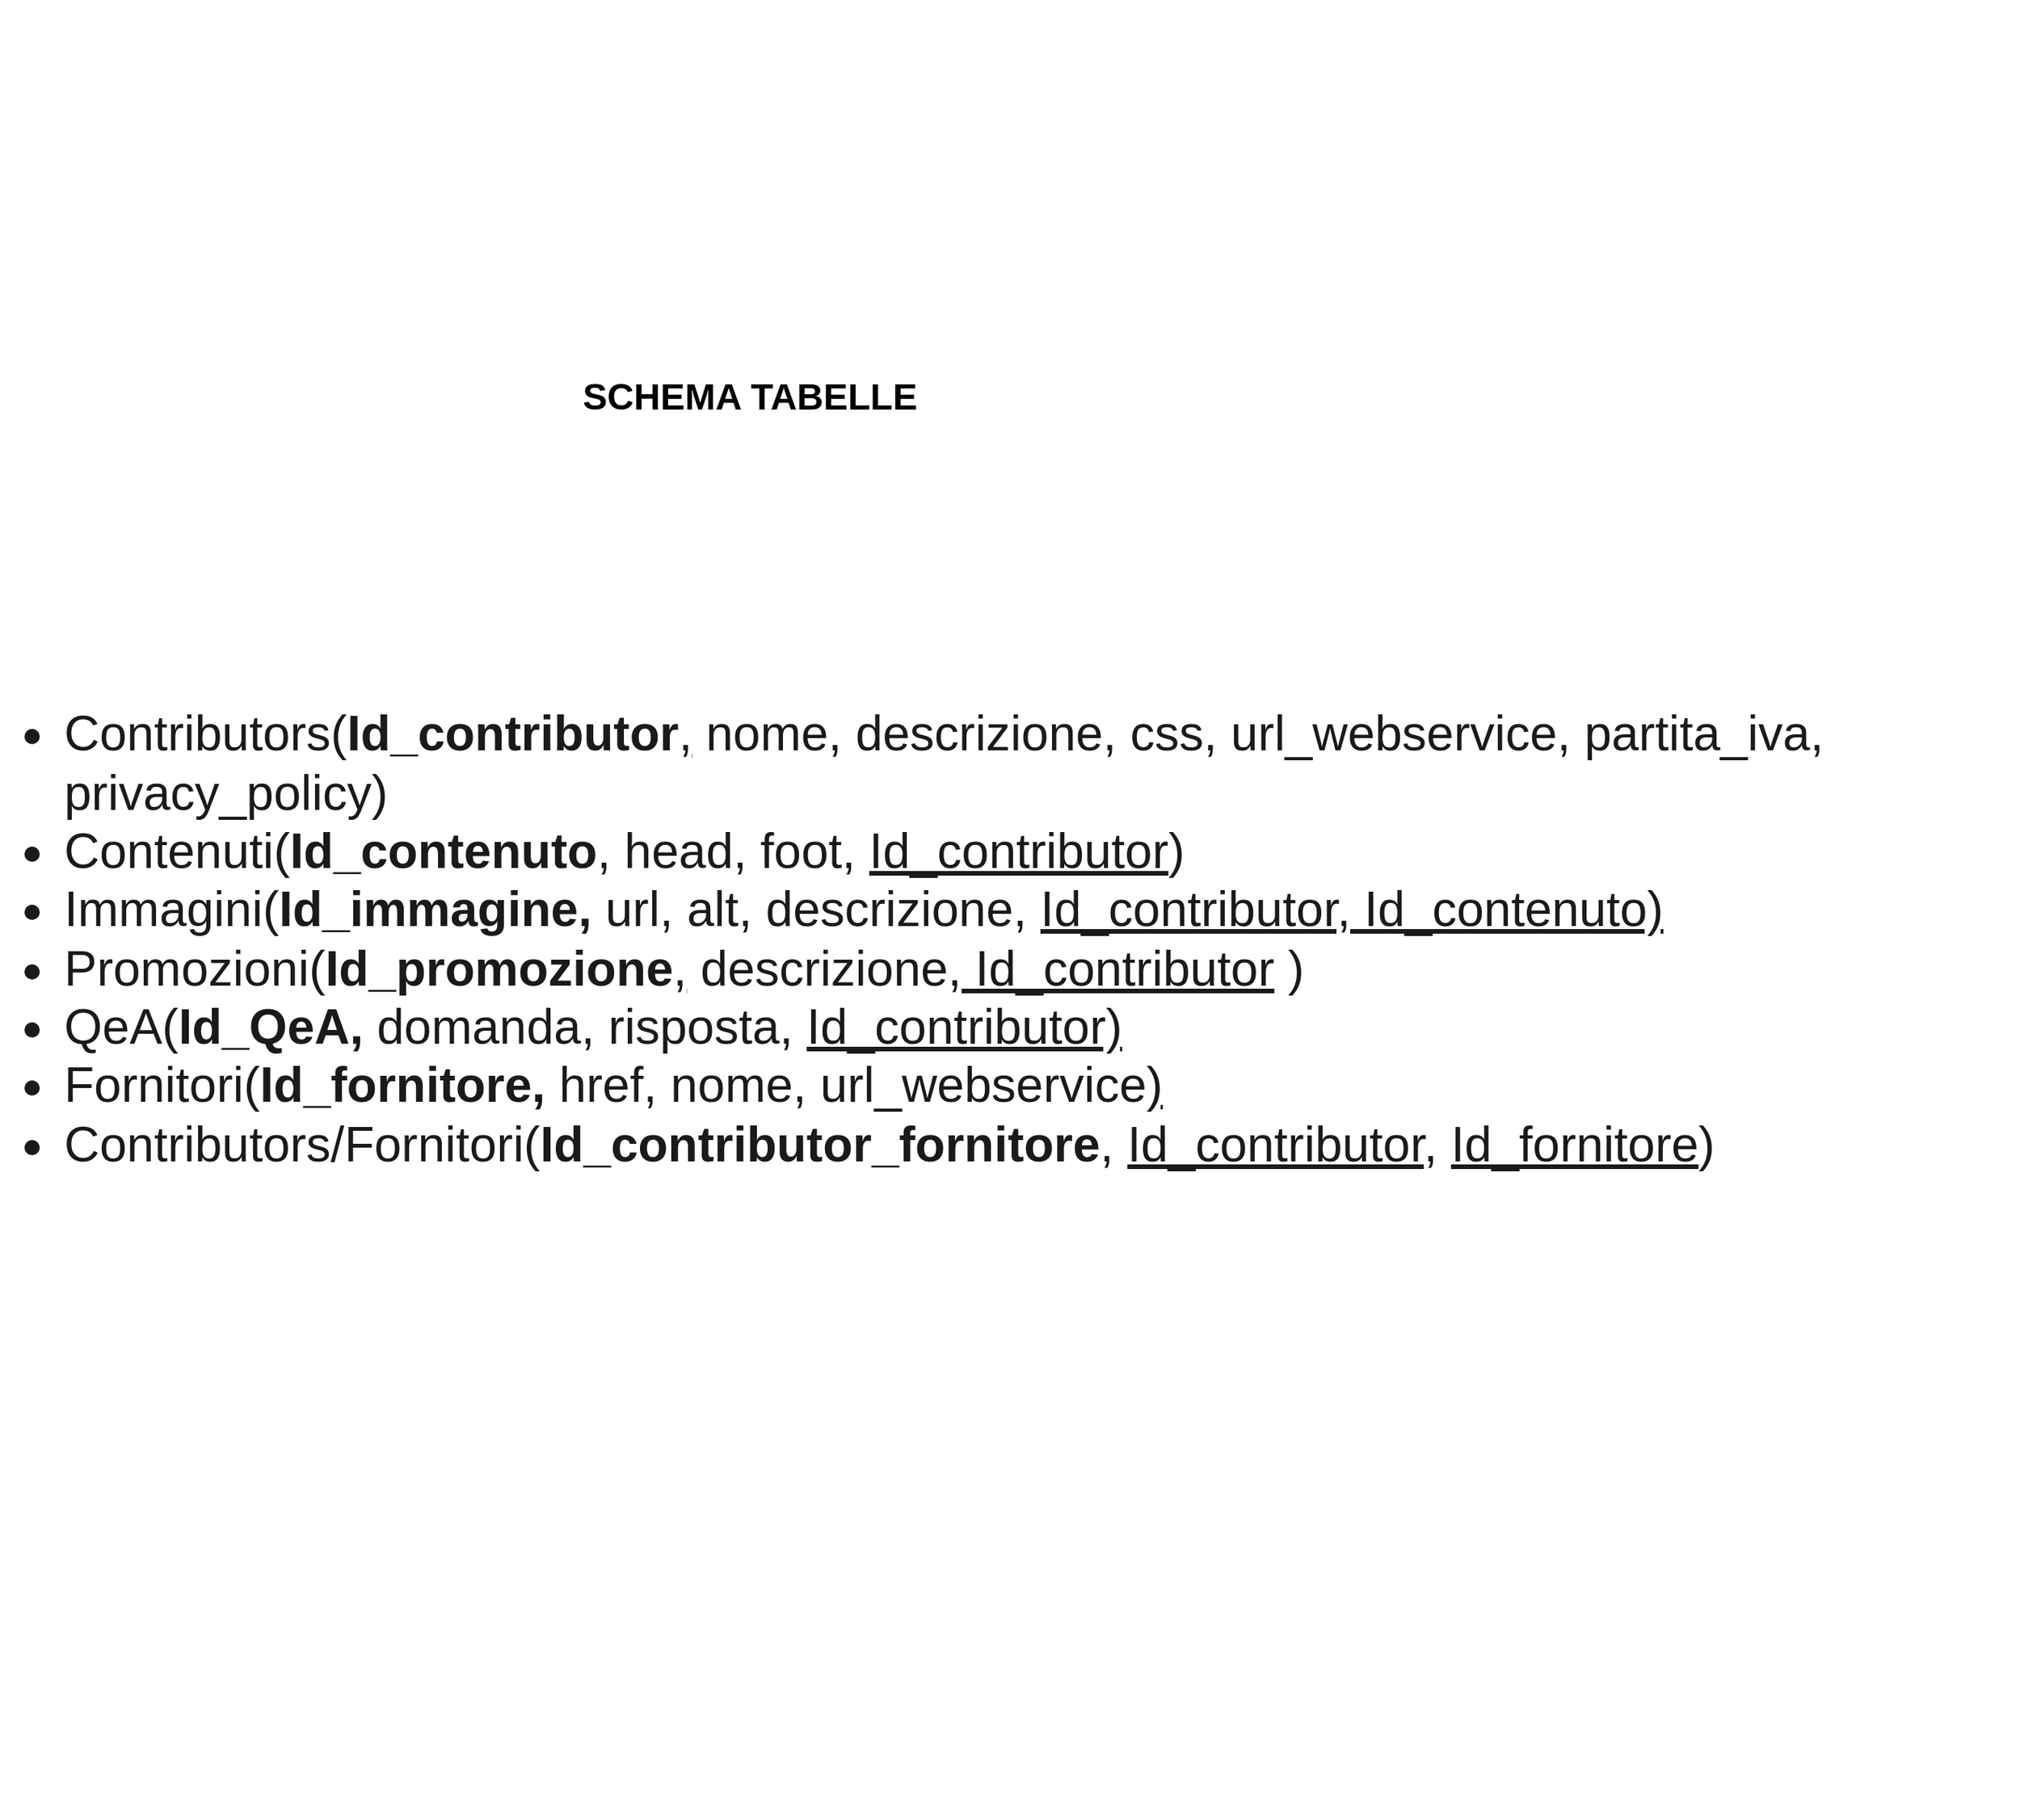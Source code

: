 <mxfile version="14.7.0" type="github">
  <diagram id="9KTdAFgDJ_vjZ0cEy5rP" name="Page-1">
    <mxGraphModel dx="1577" dy="928" grid="1" gridSize="10" guides="1" tooltips="1" connect="1" arrows="1" fold="1" page="1" pageScale="1" pageWidth="3300" pageHeight="4681" math="0" shadow="0">
      <root>
        <mxCell id="0" />
        <mxCell id="1" parent="0" />
        <mxCell id="NzD18jO2ASg_sLe6eNkF-1" value="&lt;div&gt;&lt;br&gt;&lt;/div&gt;&lt;ul style=&quot;font-size: 32px&quot;&gt;&lt;li style=&quot;font-size: 32px&quot;&gt;Contributors(&lt;b&gt;Id_contributor&lt;/b&gt;&lt;u&gt;,&lt;/u&gt;&amp;nbsp;nome, descrizione, css, url_webservice, partita_iva, privacy_policy)&lt;/li&gt;&lt;li&gt;Contenuti(&lt;b&gt;Id_contenuto&lt;/b&gt;&lt;u&gt;,&lt;/u&gt;&amp;nbsp;head, foot,&amp;nbsp;&lt;u&gt;Id_contributor&lt;/u&gt;)&lt;/li&gt;&lt;li style=&quot;font-size: 32px&quot;&gt;Immagini(&lt;b&gt;Id_immagine, &lt;/b&gt;url, alt, descrizione,&amp;nbsp;&lt;u&gt;Id_contributor, Id_contenuto)&lt;/u&gt;&lt;/li&gt;&lt;li style=&quot;font-size: 32px&quot;&gt;Promozioni(&lt;b&gt;Id_promozione&lt;/b&gt;&lt;u&gt;,&lt;/u&gt;&amp;nbsp;descrizione,&lt;u&gt;&amp;nbsp;Id_contributor&lt;/u&gt; )&lt;/li&gt;&lt;li style=&quot;font-size: 32px&quot;&gt;QeA(&lt;b&gt;Id_QeA,&lt;/b&gt;&amp;nbsp;domanda, risposta,&amp;nbsp;&lt;u&gt;Id_contributor)&lt;/u&gt;&lt;/li&gt;&lt;li style=&quot;font-size: 32px&quot;&gt;Fornitori(&lt;b&gt;Id_fornitore, &lt;/b&gt;href, nome, url_webservice&lt;u&gt;)&lt;/u&gt;&lt;/li&gt;&lt;li style=&quot;font-size: 32px&quot;&gt;Contributors/Fornitori(&lt;b&gt;Id_contributor_fornitore&lt;/b&gt;, &lt;u&gt;Id_contributor&lt;/u&gt;, &lt;u&gt;Id_fornitore&lt;/u&gt;)&lt;/li&gt;&lt;/ul&gt;" style="text;strokeColor=none;fillColor=none;html=1;whiteSpace=wrap;verticalAlign=middle;overflow=hidden;rounded=0;sketch=0;fontColor=#1A1A1A;fontSize=32;" parent="1" vertex="1">
          <mxGeometry x="220" y="330" width="1320" height="1190" as="geometry" />
        </mxCell>
        <mxCell id="NzD18jO2ASg_sLe6eNkF-2" value="SCHEMA TABELLE" style="text;strokeColor=none;fillColor=none;html=1;fontSize=24;fontStyle=1;verticalAlign=middle;align=center;rounded=0;sketch=0;" parent="1" vertex="1">
          <mxGeometry x="660" y="570" width="100" height="40" as="geometry" />
        </mxCell>
      </root>
    </mxGraphModel>
  </diagram>
</mxfile>
